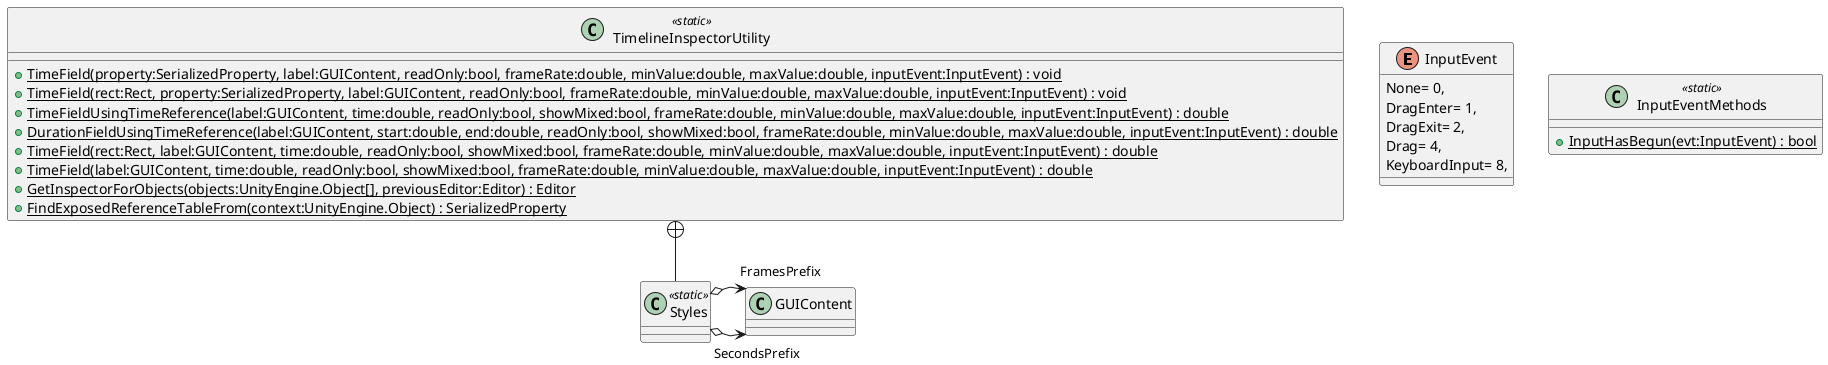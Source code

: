 @startuml
enum InputEvent {
    None= 0,
    DragEnter= 1,
    DragExit= 2,
    Drag= 4,
    KeyboardInput= 8,
}
class InputEventMethods <<static>> {
    + {static} InputHasBegun(evt:InputEvent) : bool
}
class TimelineInspectorUtility <<static>> {
    + {static} TimeField(property:SerializedProperty, label:GUIContent, readOnly:bool, frameRate:double, minValue:double, maxValue:double, inputEvent:InputEvent) : void
    + {static} TimeField(rect:Rect, property:SerializedProperty, label:GUIContent, readOnly:bool, frameRate:double, minValue:double, maxValue:double, inputEvent:InputEvent) : void
    + {static} TimeFieldUsingTimeReference(label:GUIContent, time:double, readOnly:bool, showMixed:bool, frameRate:double, minValue:double, maxValue:double, inputEvent:InputEvent) : double
    + {static} DurationFieldUsingTimeReference(label:GUIContent, start:double, end:double, readOnly:bool, showMixed:bool, frameRate:double, minValue:double, maxValue:double, inputEvent:InputEvent) : double
    + {static} TimeField(rect:Rect, label:GUIContent, time:double, readOnly:bool, showMixed:bool, frameRate:double, minValue:double, maxValue:double, inputEvent:InputEvent) : double
    + {static} TimeField(label:GUIContent, time:double, readOnly:bool, showMixed:bool, frameRate:double, minValue:double, maxValue:double, inputEvent:InputEvent) : double
    + {static} GetInspectorForObjects(objects:UnityEngine.Object[], previousEditor:Editor) : Editor
    + {static} FindExposedReferenceTableFrom(context:UnityEngine.Object) : SerializedProperty
}
class Styles <<static>> {
}
TimelineInspectorUtility +-- Styles
Styles o-> "SecondsPrefix" GUIContent
Styles o-> "FramesPrefix" GUIContent
@enduml
